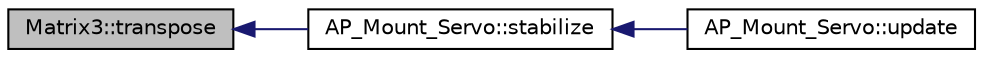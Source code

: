 digraph "Matrix3::transpose"
{
 // INTERACTIVE_SVG=YES
  edge [fontname="Helvetica",fontsize="10",labelfontname="Helvetica",labelfontsize="10"];
  node [fontname="Helvetica",fontsize="10",shape=record];
  rankdir="LR";
  Node1 [label="Matrix3::transpose",height=0.2,width=0.4,color="black", fillcolor="grey75", style="filled", fontcolor="black"];
  Node1 -> Node2 [dir="back",color="midnightblue",fontsize="10",style="solid",fontname="Helvetica"];
  Node2 [label="AP_Mount_Servo::stabilize",height=0.2,width=0.4,color="black", fillcolor="white", style="filled",URL="$classAP__Mount__Servo.html#af3b79839d37536f6bb7ab56104d77e2f"];
  Node2 -> Node3 [dir="back",color="midnightblue",fontsize="10",style="solid",fontname="Helvetica"];
  Node3 [label="AP_Mount_Servo::update",height=0.2,width=0.4,color="black", fillcolor="white", style="filled",URL="$classAP__Mount__Servo.html#a8f4caa1ed68b0062d25e60c42b333995"];
}
